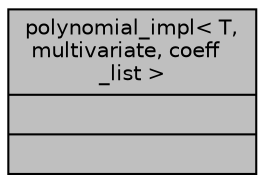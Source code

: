 digraph G
{
  edge [fontname="Helvetica",fontsize="10",labelfontname="Helvetica",labelfontsize="10"];
  node [fontname="Helvetica",fontsize="10",shape=record];
  Node1 [label="{polynomial_impl\< T,\l multivariate, coeff\l_list \>\n||}",height=0.2,width=0.4,color="black", fillcolor="grey75", style="filled" fontcolor="black"];
}
